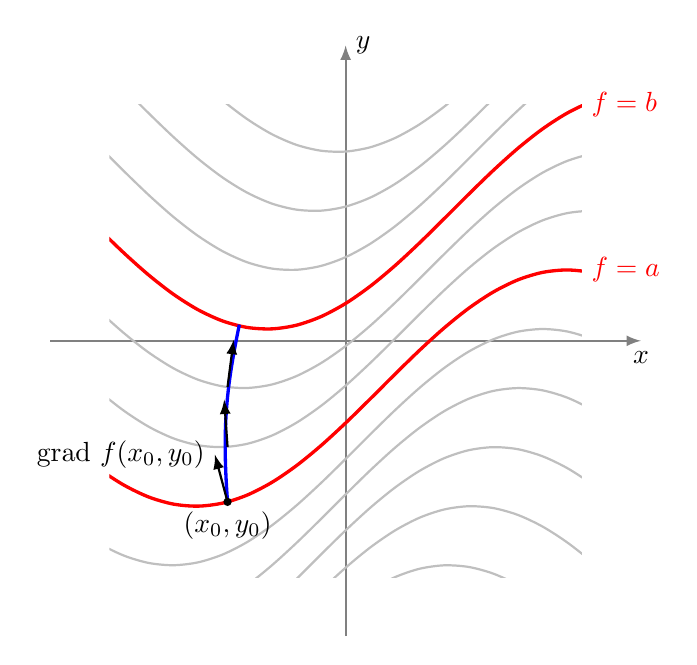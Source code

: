 \begin{tikzpicture}[scale=1.5]
     \draw[->,>=latex,thick, gray] (-2.5,0)--(2.5,0) node[below,black] {$x$};
     \draw[->,>=latex,thick, gray] (0,-2.5)--(0,2.5) node[right,black] {$y$};

\begin{scope} 

\clip (-2,-2) rectangle (2,2);


% Several levels
\foreach \k in {-3,-2.5,...,3}{    
   \draw [thick, color=lightgray,samples=25,smooth, domain=-2.5:2.5] 
            plot( 
                      {\x} ,
                      {sin(deg(\x-0.4*\k-0.5))+\k+0.1} 
                    );    
   };

% Chosen level
\def\k{-0.5};
   \draw [very thick, color=red,samples=25,smooth, domain=-2.5:2.5] 
            plot( 
                      {\x} ,
                      {sin(deg(\x-0.4*\k-0.5))+\k+0.1} 
                    ); 


% Chosen level
\def\k{+1};
   \draw [very thick, color=red,samples=25,smooth, domain=-2.5:2.5] 
            plot( 
                      {\x} ,
                      {sin(deg(\x-0.4*\k-0.5))+\k+0.1} 
                    );

 
% 1st gradient
\def\k{-0.5}
\pgfmathsetmacro\x{-1} 
\pgfmathsetmacro\y{sin(deg(\x-0.4*\k-0.5))+\k+0.1} 
\pgfmathsetmacro\dx{1}
\pgfmathsetmacro\dy{cos(deg(\x-0.4*\k-0.5))}

\draw[very thick, blue] (\x,\y) to[bend left=8] ++(0.1,1.5);


%\draw[->,>=latex, thick] (\x,\y)--++(-0.4*\dy,0.4*\dx) node[right]{grad $f((x_0,y_0)$};
\fill (\x,\y) circle (1pt) node[below] {$(x_0,y_0)$};



% 2nd gradient
\def\k{0}
\pgfmathsetmacro\x{-1} 
\pgfmathsetmacro\y{sin(deg(\x-0.4*\k-0.5))+\k+0.1} 
\pgfmathsetmacro\dx{1}
\pgfmathsetmacro\dy{cos(deg(\x-0.4*\k-0.5))}
\draw[->,>=latex,thick] (\x,\y)--++(-0.4*\dy,0.4*\dx); %node[above]{grad $f((x_0,y_0)$};

% 3th gradient
\def\k{0.5}
\pgfmathsetmacro\x{-1} 
\pgfmathsetmacro\y{sin(deg(\x-0.4*\k-0.5))+\k+0.1} 
\pgfmathsetmacro\dx{1}
\pgfmathsetmacro\dy{cos(deg(\x-0.4*\k-0.5))}
\draw[->,>=latex, thick] (\x,\y)--++(-0.4*\dy,0.4*\dx);



% The pa	th
\def\k{-0.5}
\pgfmathsetmacro\x{-1} 
\pgfmathsetmacro\y{sin(deg(\x-0.4*\k-0.5))+\k+0.1} 


%\fill (\x,\y) circle (1pt) node[below] {$(x_0,y_0)$};

\end{scope}

\node at (2,0.6)[right,red]{$f=a$};
\node at (2,2)[right,red]{$f=b$};

% For the outside node gradient
\def\k{-0.5}
\pgfmathsetmacro\x{-1} 
\pgfmathsetmacro\y{sin(deg(\x-0.4*\k-0.5))+\k+0.1} 
\pgfmathsetmacro\dx{1}
\pgfmathsetmacro\dy{cos(deg(\x-0.4*\k-0.5))}

\draw[->,>=latex, thick] (\x,\y)--++(-0.4*\dy,0.4*\dx) node[left]{grad $f(x_0,y_0)$};

\end{tikzpicture}